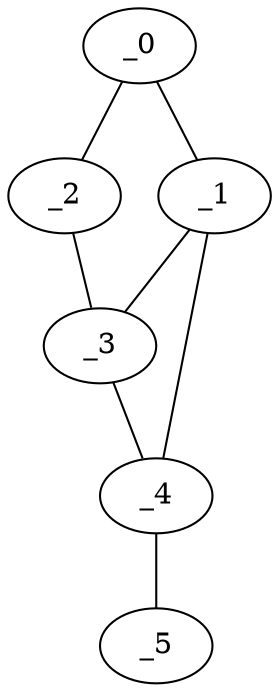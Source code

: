 graph WP1_0004 {
	_0	 [x="0.843129",
		y="2.65865"];
	_1	 [x="0.810581",
		y="0.65565"];
	_0 -- _1;
	_2	 [x="1.76723",
		y="3.16379"];
	_0 -- _2;
	_3	 [x="1.75635",
		y="0.650061"];
	_1 -- _3;
	_4	 [x="1.5",
		y="1.98"];
	_1 -- _4;
	_2 -- _3;
	_3 -- _4;
	_5	 [x="1.10141",
		y="0.380658"];
	_4 -- _5;
}
